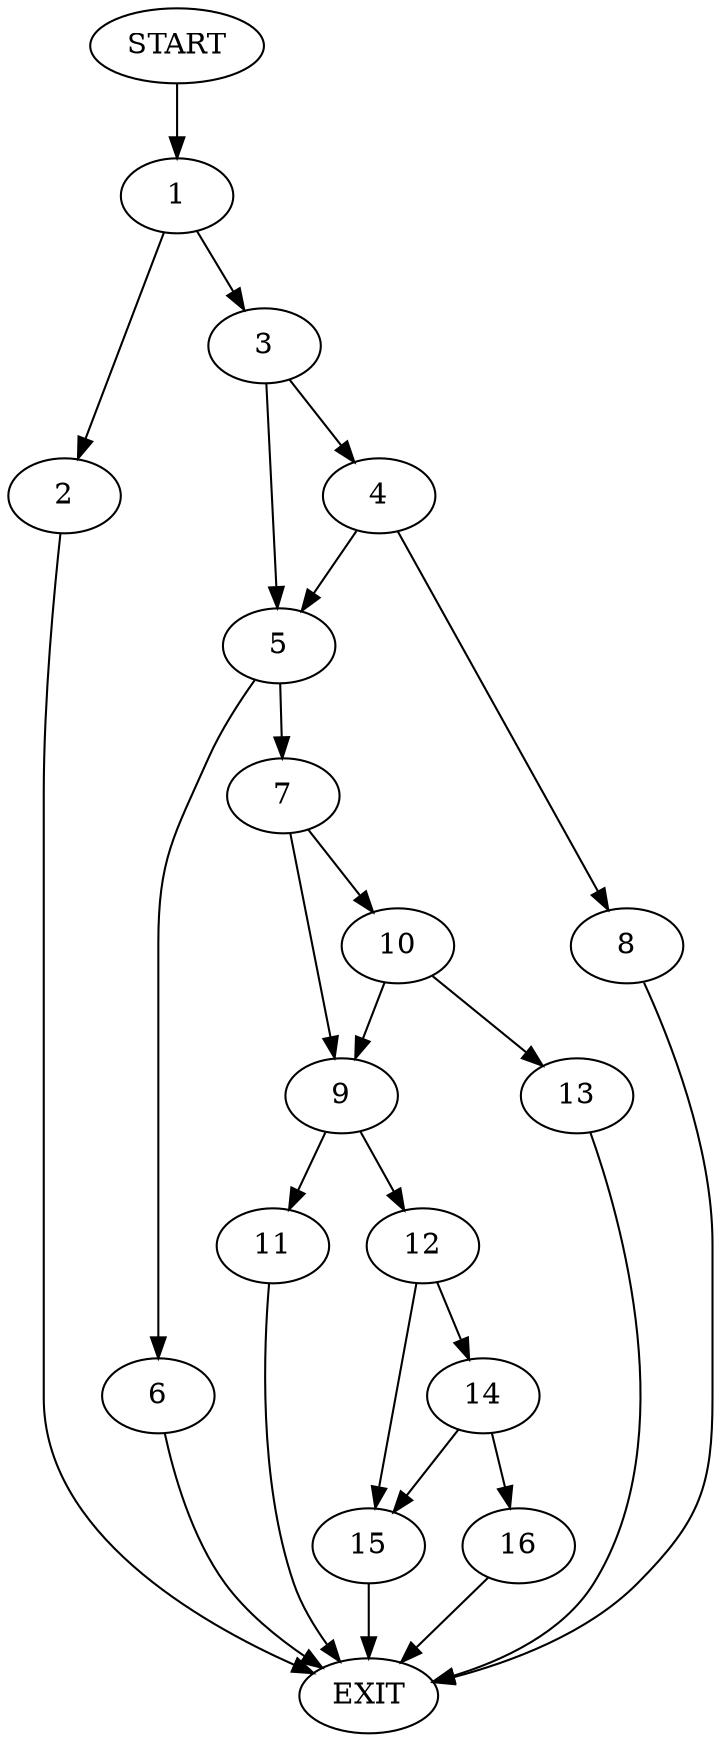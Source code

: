digraph {
0 [label="START"]
17 [label="EXIT"]
0 -> 1
1 -> 2
1 -> 3
2 -> 17
3 -> 4
3 -> 5
5 -> 6
5 -> 7
4 -> 5
4 -> 8
8 -> 17
7 -> 9
7 -> 10
6 -> 17
9 -> 11
9 -> 12
10 -> 13
10 -> 9
13 -> 17
12 -> 14
12 -> 15
11 -> 17
14 -> 15
14 -> 16
15 -> 17
16 -> 17
}
